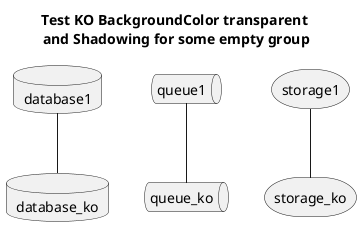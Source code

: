 {
  "sha1": "gftbnzkc3avmbj0hlt23e9mayno04py",
  "insertion": {
    "when": "2024-06-01T09:03:07.711Z",
    "url": "https://forum.plantuml.net/11677/shadowing-issues-rounded-empty-transparent-backgroundcolor",
    "user": "plantuml@gmail.com"
  }
}
@startuml
skinparam BackgroundColor transparent
title Test **KO** BackgroundColor **transparent**\n and Shadowing for some empty group
database database1
database database_ko {
}
queue queue1
queue queue_ko {
}
storage storage1
storage storage_ko {
}
database1--database_ko 
queue1--queue_ko
storage1--storage_ko
@enduml
